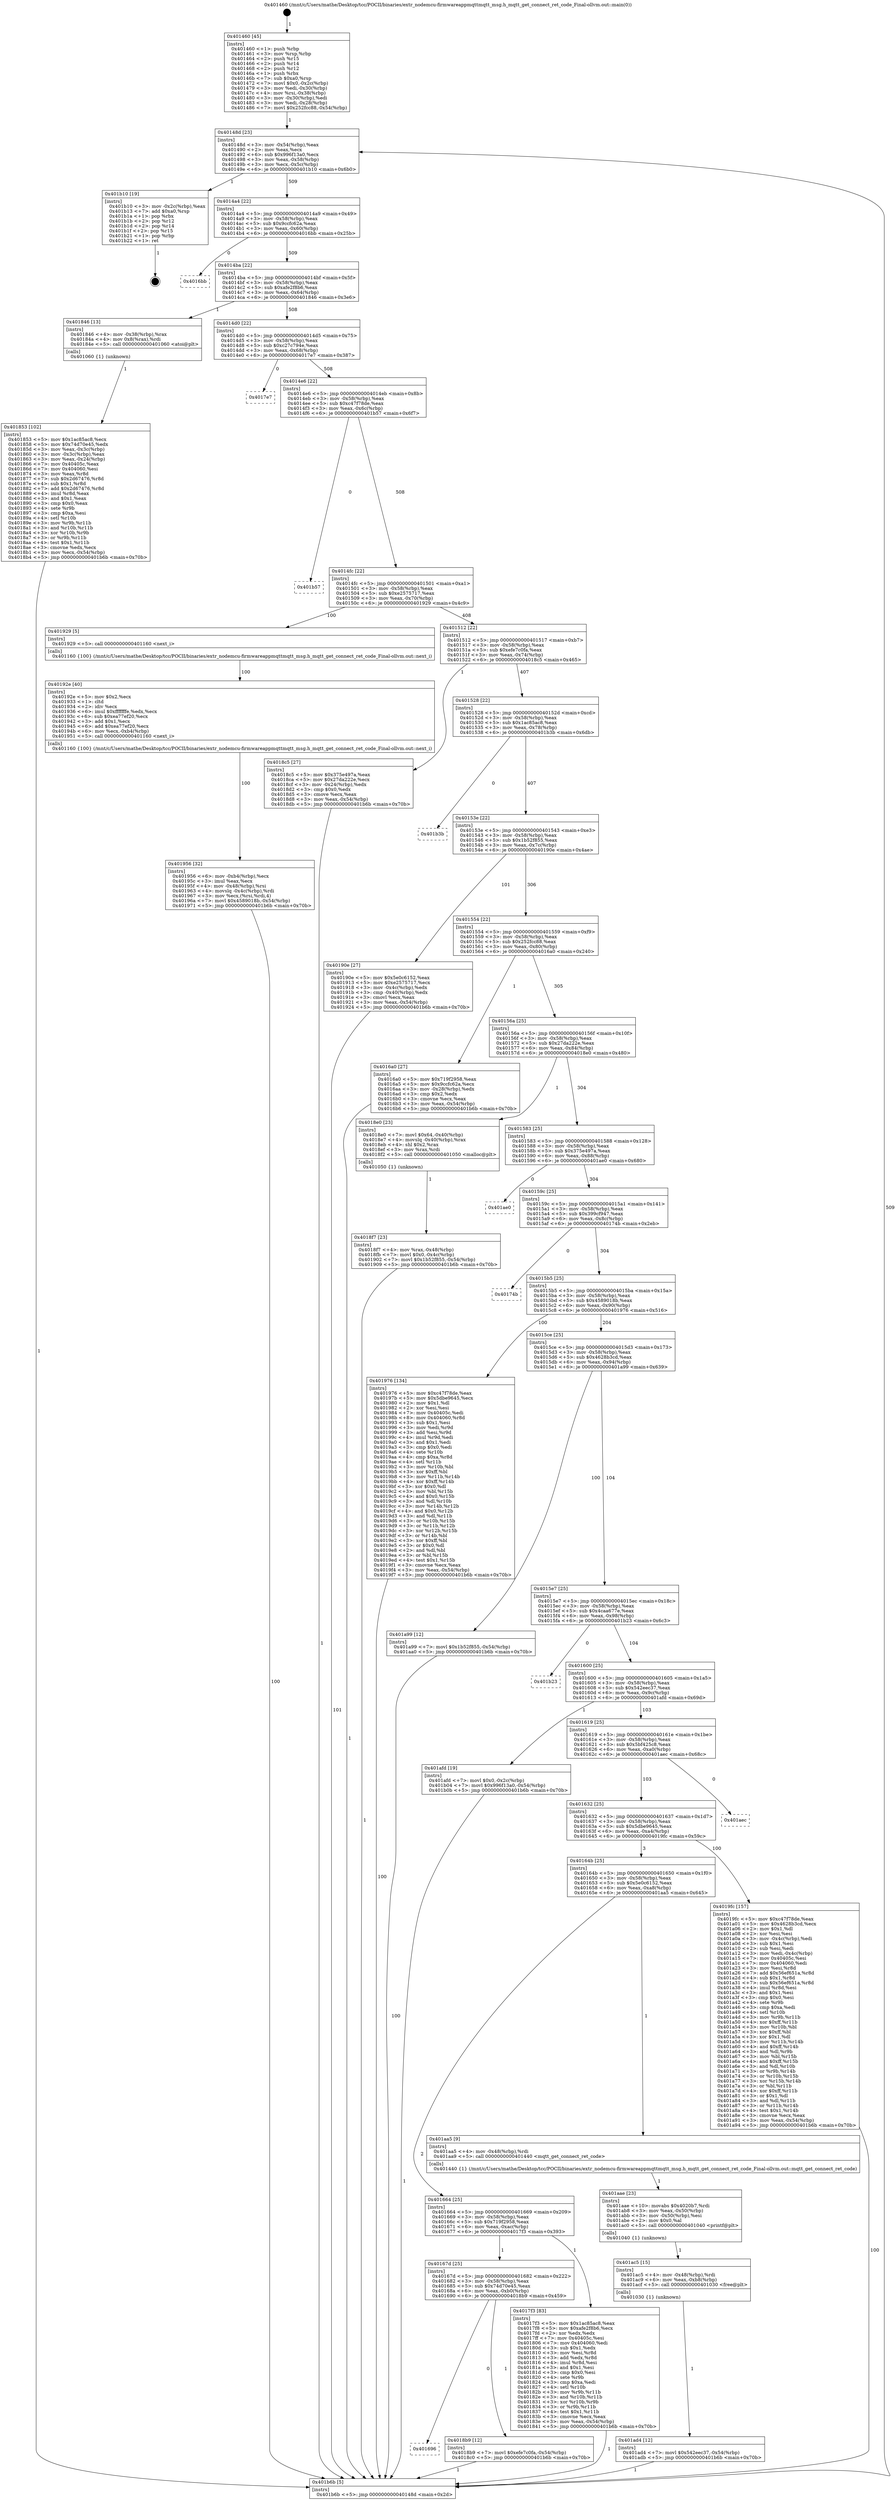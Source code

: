 digraph "0x401460" {
  label = "0x401460 (/mnt/c/Users/mathe/Desktop/tcc/POCII/binaries/extr_nodemcu-firmwareappmqttmqtt_msg.h_mqtt_get_connect_ret_code_Final-ollvm.out::main(0))"
  labelloc = "t"
  node[shape=record]

  Entry [label="",width=0.3,height=0.3,shape=circle,fillcolor=black,style=filled]
  "0x40148d" [label="{
     0x40148d [23]\l
     | [instrs]\l
     &nbsp;&nbsp;0x40148d \<+3\>: mov -0x54(%rbp),%eax\l
     &nbsp;&nbsp;0x401490 \<+2\>: mov %eax,%ecx\l
     &nbsp;&nbsp;0x401492 \<+6\>: sub $0x996f13a0,%ecx\l
     &nbsp;&nbsp;0x401498 \<+3\>: mov %eax,-0x58(%rbp)\l
     &nbsp;&nbsp;0x40149b \<+3\>: mov %ecx,-0x5c(%rbp)\l
     &nbsp;&nbsp;0x40149e \<+6\>: je 0000000000401b10 \<main+0x6b0\>\l
  }"]
  "0x401b10" [label="{
     0x401b10 [19]\l
     | [instrs]\l
     &nbsp;&nbsp;0x401b10 \<+3\>: mov -0x2c(%rbp),%eax\l
     &nbsp;&nbsp;0x401b13 \<+7\>: add $0xa0,%rsp\l
     &nbsp;&nbsp;0x401b1a \<+1\>: pop %rbx\l
     &nbsp;&nbsp;0x401b1b \<+2\>: pop %r12\l
     &nbsp;&nbsp;0x401b1d \<+2\>: pop %r14\l
     &nbsp;&nbsp;0x401b1f \<+2\>: pop %r15\l
     &nbsp;&nbsp;0x401b21 \<+1\>: pop %rbp\l
     &nbsp;&nbsp;0x401b22 \<+1\>: ret\l
  }"]
  "0x4014a4" [label="{
     0x4014a4 [22]\l
     | [instrs]\l
     &nbsp;&nbsp;0x4014a4 \<+5\>: jmp 00000000004014a9 \<main+0x49\>\l
     &nbsp;&nbsp;0x4014a9 \<+3\>: mov -0x58(%rbp),%eax\l
     &nbsp;&nbsp;0x4014ac \<+5\>: sub $0x9ccfc62a,%eax\l
     &nbsp;&nbsp;0x4014b1 \<+3\>: mov %eax,-0x60(%rbp)\l
     &nbsp;&nbsp;0x4014b4 \<+6\>: je 00000000004016bb \<main+0x25b\>\l
  }"]
  Exit [label="",width=0.3,height=0.3,shape=circle,fillcolor=black,style=filled,peripheries=2]
  "0x4016bb" [label="{
     0x4016bb\l
  }", style=dashed]
  "0x4014ba" [label="{
     0x4014ba [22]\l
     | [instrs]\l
     &nbsp;&nbsp;0x4014ba \<+5\>: jmp 00000000004014bf \<main+0x5f\>\l
     &nbsp;&nbsp;0x4014bf \<+3\>: mov -0x58(%rbp),%eax\l
     &nbsp;&nbsp;0x4014c2 \<+5\>: sub $0xafe2f8b6,%eax\l
     &nbsp;&nbsp;0x4014c7 \<+3\>: mov %eax,-0x64(%rbp)\l
     &nbsp;&nbsp;0x4014ca \<+6\>: je 0000000000401846 \<main+0x3e6\>\l
  }"]
  "0x401ad4" [label="{
     0x401ad4 [12]\l
     | [instrs]\l
     &nbsp;&nbsp;0x401ad4 \<+7\>: movl $0x542eec37,-0x54(%rbp)\l
     &nbsp;&nbsp;0x401adb \<+5\>: jmp 0000000000401b6b \<main+0x70b\>\l
  }"]
  "0x401846" [label="{
     0x401846 [13]\l
     | [instrs]\l
     &nbsp;&nbsp;0x401846 \<+4\>: mov -0x38(%rbp),%rax\l
     &nbsp;&nbsp;0x40184a \<+4\>: mov 0x8(%rax),%rdi\l
     &nbsp;&nbsp;0x40184e \<+5\>: call 0000000000401060 \<atoi@plt\>\l
     | [calls]\l
     &nbsp;&nbsp;0x401060 \{1\} (unknown)\l
  }"]
  "0x4014d0" [label="{
     0x4014d0 [22]\l
     | [instrs]\l
     &nbsp;&nbsp;0x4014d0 \<+5\>: jmp 00000000004014d5 \<main+0x75\>\l
     &nbsp;&nbsp;0x4014d5 \<+3\>: mov -0x58(%rbp),%eax\l
     &nbsp;&nbsp;0x4014d8 \<+5\>: sub $0xc27c794e,%eax\l
     &nbsp;&nbsp;0x4014dd \<+3\>: mov %eax,-0x68(%rbp)\l
     &nbsp;&nbsp;0x4014e0 \<+6\>: je 00000000004017e7 \<main+0x387\>\l
  }"]
  "0x401ac5" [label="{
     0x401ac5 [15]\l
     | [instrs]\l
     &nbsp;&nbsp;0x401ac5 \<+4\>: mov -0x48(%rbp),%rdi\l
     &nbsp;&nbsp;0x401ac9 \<+6\>: mov %eax,-0xb8(%rbp)\l
     &nbsp;&nbsp;0x401acf \<+5\>: call 0000000000401030 \<free@plt\>\l
     | [calls]\l
     &nbsp;&nbsp;0x401030 \{1\} (unknown)\l
  }"]
  "0x4017e7" [label="{
     0x4017e7\l
  }", style=dashed]
  "0x4014e6" [label="{
     0x4014e6 [22]\l
     | [instrs]\l
     &nbsp;&nbsp;0x4014e6 \<+5\>: jmp 00000000004014eb \<main+0x8b\>\l
     &nbsp;&nbsp;0x4014eb \<+3\>: mov -0x58(%rbp),%eax\l
     &nbsp;&nbsp;0x4014ee \<+5\>: sub $0xc47f78de,%eax\l
     &nbsp;&nbsp;0x4014f3 \<+3\>: mov %eax,-0x6c(%rbp)\l
     &nbsp;&nbsp;0x4014f6 \<+6\>: je 0000000000401b57 \<main+0x6f7\>\l
  }"]
  "0x401aae" [label="{
     0x401aae [23]\l
     | [instrs]\l
     &nbsp;&nbsp;0x401aae \<+10\>: movabs $0x4020b7,%rdi\l
     &nbsp;&nbsp;0x401ab8 \<+3\>: mov %eax,-0x50(%rbp)\l
     &nbsp;&nbsp;0x401abb \<+3\>: mov -0x50(%rbp),%esi\l
     &nbsp;&nbsp;0x401abe \<+2\>: mov $0x0,%al\l
     &nbsp;&nbsp;0x401ac0 \<+5\>: call 0000000000401040 \<printf@plt\>\l
     | [calls]\l
     &nbsp;&nbsp;0x401040 \{1\} (unknown)\l
  }"]
  "0x401b57" [label="{
     0x401b57\l
  }", style=dashed]
  "0x4014fc" [label="{
     0x4014fc [22]\l
     | [instrs]\l
     &nbsp;&nbsp;0x4014fc \<+5\>: jmp 0000000000401501 \<main+0xa1\>\l
     &nbsp;&nbsp;0x401501 \<+3\>: mov -0x58(%rbp),%eax\l
     &nbsp;&nbsp;0x401504 \<+5\>: sub $0xe2575717,%eax\l
     &nbsp;&nbsp;0x401509 \<+3\>: mov %eax,-0x70(%rbp)\l
     &nbsp;&nbsp;0x40150c \<+6\>: je 0000000000401929 \<main+0x4c9\>\l
  }"]
  "0x401956" [label="{
     0x401956 [32]\l
     | [instrs]\l
     &nbsp;&nbsp;0x401956 \<+6\>: mov -0xb4(%rbp),%ecx\l
     &nbsp;&nbsp;0x40195c \<+3\>: imul %eax,%ecx\l
     &nbsp;&nbsp;0x40195f \<+4\>: mov -0x48(%rbp),%rsi\l
     &nbsp;&nbsp;0x401963 \<+4\>: movslq -0x4c(%rbp),%rdi\l
     &nbsp;&nbsp;0x401967 \<+3\>: mov %ecx,(%rsi,%rdi,4)\l
     &nbsp;&nbsp;0x40196a \<+7\>: movl $0x4589018b,-0x54(%rbp)\l
     &nbsp;&nbsp;0x401971 \<+5\>: jmp 0000000000401b6b \<main+0x70b\>\l
  }"]
  "0x401929" [label="{
     0x401929 [5]\l
     | [instrs]\l
     &nbsp;&nbsp;0x401929 \<+5\>: call 0000000000401160 \<next_i\>\l
     | [calls]\l
     &nbsp;&nbsp;0x401160 \{100\} (/mnt/c/Users/mathe/Desktop/tcc/POCII/binaries/extr_nodemcu-firmwareappmqttmqtt_msg.h_mqtt_get_connect_ret_code_Final-ollvm.out::next_i)\l
  }"]
  "0x401512" [label="{
     0x401512 [22]\l
     | [instrs]\l
     &nbsp;&nbsp;0x401512 \<+5\>: jmp 0000000000401517 \<main+0xb7\>\l
     &nbsp;&nbsp;0x401517 \<+3\>: mov -0x58(%rbp),%eax\l
     &nbsp;&nbsp;0x40151a \<+5\>: sub $0xefe7c0fa,%eax\l
     &nbsp;&nbsp;0x40151f \<+3\>: mov %eax,-0x74(%rbp)\l
     &nbsp;&nbsp;0x401522 \<+6\>: je 00000000004018c5 \<main+0x465\>\l
  }"]
  "0x40192e" [label="{
     0x40192e [40]\l
     | [instrs]\l
     &nbsp;&nbsp;0x40192e \<+5\>: mov $0x2,%ecx\l
     &nbsp;&nbsp;0x401933 \<+1\>: cltd\l
     &nbsp;&nbsp;0x401934 \<+2\>: idiv %ecx\l
     &nbsp;&nbsp;0x401936 \<+6\>: imul $0xfffffffe,%edx,%ecx\l
     &nbsp;&nbsp;0x40193c \<+6\>: sub $0xea77ef20,%ecx\l
     &nbsp;&nbsp;0x401942 \<+3\>: add $0x1,%ecx\l
     &nbsp;&nbsp;0x401945 \<+6\>: add $0xea77ef20,%ecx\l
     &nbsp;&nbsp;0x40194b \<+6\>: mov %ecx,-0xb4(%rbp)\l
     &nbsp;&nbsp;0x401951 \<+5\>: call 0000000000401160 \<next_i\>\l
     | [calls]\l
     &nbsp;&nbsp;0x401160 \{100\} (/mnt/c/Users/mathe/Desktop/tcc/POCII/binaries/extr_nodemcu-firmwareappmqttmqtt_msg.h_mqtt_get_connect_ret_code_Final-ollvm.out::next_i)\l
  }"]
  "0x4018c5" [label="{
     0x4018c5 [27]\l
     | [instrs]\l
     &nbsp;&nbsp;0x4018c5 \<+5\>: mov $0x375e497a,%eax\l
     &nbsp;&nbsp;0x4018ca \<+5\>: mov $0x27da222e,%ecx\l
     &nbsp;&nbsp;0x4018cf \<+3\>: mov -0x24(%rbp),%edx\l
     &nbsp;&nbsp;0x4018d2 \<+3\>: cmp $0x0,%edx\l
     &nbsp;&nbsp;0x4018d5 \<+3\>: cmove %ecx,%eax\l
     &nbsp;&nbsp;0x4018d8 \<+3\>: mov %eax,-0x54(%rbp)\l
     &nbsp;&nbsp;0x4018db \<+5\>: jmp 0000000000401b6b \<main+0x70b\>\l
  }"]
  "0x401528" [label="{
     0x401528 [22]\l
     | [instrs]\l
     &nbsp;&nbsp;0x401528 \<+5\>: jmp 000000000040152d \<main+0xcd\>\l
     &nbsp;&nbsp;0x40152d \<+3\>: mov -0x58(%rbp),%eax\l
     &nbsp;&nbsp;0x401530 \<+5\>: sub $0x1ac85ac8,%eax\l
     &nbsp;&nbsp;0x401535 \<+3\>: mov %eax,-0x78(%rbp)\l
     &nbsp;&nbsp;0x401538 \<+6\>: je 0000000000401b3b \<main+0x6db\>\l
  }"]
  "0x4018f7" [label="{
     0x4018f7 [23]\l
     | [instrs]\l
     &nbsp;&nbsp;0x4018f7 \<+4\>: mov %rax,-0x48(%rbp)\l
     &nbsp;&nbsp;0x4018fb \<+7\>: movl $0x0,-0x4c(%rbp)\l
     &nbsp;&nbsp;0x401902 \<+7\>: movl $0x1b52f855,-0x54(%rbp)\l
     &nbsp;&nbsp;0x401909 \<+5\>: jmp 0000000000401b6b \<main+0x70b\>\l
  }"]
  "0x401b3b" [label="{
     0x401b3b\l
  }", style=dashed]
  "0x40153e" [label="{
     0x40153e [22]\l
     | [instrs]\l
     &nbsp;&nbsp;0x40153e \<+5\>: jmp 0000000000401543 \<main+0xe3\>\l
     &nbsp;&nbsp;0x401543 \<+3\>: mov -0x58(%rbp),%eax\l
     &nbsp;&nbsp;0x401546 \<+5\>: sub $0x1b52f855,%eax\l
     &nbsp;&nbsp;0x40154b \<+3\>: mov %eax,-0x7c(%rbp)\l
     &nbsp;&nbsp;0x40154e \<+6\>: je 000000000040190e \<main+0x4ae\>\l
  }"]
  "0x401696" [label="{
     0x401696\l
  }", style=dashed]
  "0x40190e" [label="{
     0x40190e [27]\l
     | [instrs]\l
     &nbsp;&nbsp;0x40190e \<+5\>: mov $0x5e0c6152,%eax\l
     &nbsp;&nbsp;0x401913 \<+5\>: mov $0xe2575717,%ecx\l
     &nbsp;&nbsp;0x401918 \<+3\>: mov -0x4c(%rbp),%edx\l
     &nbsp;&nbsp;0x40191b \<+3\>: cmp -0x40(%rbp),%edx\l
     &nbsp;&nbsp;0x40191e \<+3\>: cmovl %ecx,%eax\l
     &nbsp;&nbsp;0x401921 \<+3\>: mov %eax,-0x54(%rbp)\l
     &nbsp;&nbsp;0x401924 \<+5\>: jmp 0000000000401b6b \<main+0x70b\>\l
  }"]
  "0x401554" [label="{
     0x401554 [22]\l
     | [instrs]\l
     &nbsp;&nbsp;0x401554 \<+5\>: jmp 0000000000401559 \<main+0xf9\>\l
     &nbsp;&nbsp;0x401559 \<+3\>: mov -0x58(%rbp),%eax\l
     &nbsp;&nbsp;0x40155c \<+5\>: sub $0x252fcc88,%eax\l
     &nbsp;&nbsp;0x401561 \<+3\>: mov %eax,-0x80(%rbp)\l
     &nbsp;&nbsp;0x401564 \<+6\>: je 00000000004016a0 \<main+0x240\>\l
  }"]
  "0x4018b9" [label="{
     0x4018b9 [12]\l
     | [instrs]\l
     &nbsp;&nbsp;0x4018b9 \<+7\>: movl $0xefe7c0fa,-0x54(%rbp)\l
     &nbsp;&nbsp;0x4018c0 \<+5\>: jmp 0000000000401b6b \<main+0x70b\>\l
  }"]
  "0x4016a0" [label="{
     0x4016a0 [27]\l
     | [instrs]\l
     &nbsp;&nbsp;0x4016a0 \<+5\>: mov $0x719f2958,%eax\l
     &nbsp;&nbsp;0x4016a5 \<+5\>: mov $0x9ccfc62a,%ecx\l
     &nbsp;&nbsp;0x4016aa \<+3\>: mov -0x28(%rbp),%edx\l
     &nbsp;&nbsp;0x4016ad \<+3\>: cmp $0x2,%edx\l
     &nbsp;&nbsp;0x4016b0 \<+3\>: cmovne %ecx,%eax\l
     &nbsp;&nbsp;0x4016b3 \<+3\>: mov %eax,-0x54(%rbp)\l
     &nbsp;&nbsp;0x4016b6 \<+5\>: jmp 0000000000401b6b \<main+0x70b\>\l
  }"]
  "0x40156a" [label="{
     0x40156a [25]\l
     | [instrs]\l
     &nbsp;&nbsp;0x40156a \<+5\>: jmp 000000000040156f \<main+0x10f\>\l
     &nbsp;&nbsp;0x40156f \<+3\>: mov -0x58(%rbp),%eax\l
     &nbsp;&nbsp;0x401572 \<+5\>: sub $0x27da222e,%eax\l
     &nbsp;&nbsp;0x401577 \<+6\>: mov %eax,-0x84(%rbp)\l
     &nbsp;&nbsp;0x40157d \<+6\>: je 00000000004018e0 \<main+0x480\>\l
  }"]
  "0x401b6b" [label="{
     0x401b6b [5]\l
     | [instrs]\l
     &nbsp;&nbsp;0x401b6b \<+5\>: jmp 000000000040148d \<main+0x2d\>\l
  }"]
  "0x401460" [label="{
     0x401460 [45]\l
     | [instrs]\l
     &nbsp;&nbsp;0x401460 \<+1\>: push %rbp\l
     &nbsp;&nbsp;0x401461 \<+3\>: mov %rsp,%rbp\l
     &nbsp;&nbsp;0x401464 \<+2\>: push %r15\l
     &nbsp;&nbsp;0x401466 \<+2\>: push %r14\l
     &nbsp;&nbsp;0x401468 \<+2\>: push %r12\l
     &nbsp;&nbsp;0x40146a \<+1\>: push %rbx\l
     &nbsp;&nbsp;0x40146b \<+7\>: sub $0xa0,%rsp\l
     &nbsp;&nbsp;0x401472 \<+7\>: movl $0x0,-0x2c(%rbp)\l
     &nbsp;&nbsp;0x401479 \<+3\>: mov %edi,-0x30(%rbp)\l
     &nbsp;&nbsp;0x40147c \<+4\>: mov %rsi,-0x38(%rbp)\l
     &nbsp;&nbsp;0x401480 \<+3\>: mov -0x30(%rbp),%edi\l
     &nbsp;&nbsp;0x401483 \<+3\>: mov %edi,-0x28(%rbp)\l
     &nbsp;&nbsp;0x401486 \<+7\>: movl $0x252fcc88,-0x54(%rbp)\l
  }"]
  "0x401853" [label="{
     0x401853 [102]\l
     | [instrs]\l
     &nbsp;&nbsp;0x401853 \<+5\>: mov $0x1ac85ac8,%ecx\l
     &nbsp;&nbsp;0x401858 \<+5\>: mov $0x74d70e45,%edx\l
     &nbsp;&nbsp;0x40185d \<+3\>: mov %eax,-0x3c(%rbp)\l
     &nbsp;&nbsp;0x401860 \<+3\>: mov -0x3c(%rbp),%eax\l
     &nbsp;&nbsp;0x401863 \<+3\>: mov %eax,-0x24(%rbp)\l
     &nbsp;&nbsp;0x401866 \<+7\>: mov 0x40405c,%eax\l
     &nbsp;&nbsp;0x40186d \<+7\>: mov 0x404060,%esi\l
     &nbsp;&nbsp;0x401874 \<+3\>: mov %eax,%r8d\l
     &nbsp;&nbsp;0x401877 \<+7\>: sub $0x2d67476,%r8d\l
     &nbsp;&nbsp;0x40187e \<+4\>: sub $0x1,%r8d\l
     &nbsp;&nbsp;0x401882 \<+7\>: add $0x2d67476,%r8d\l
     &nbsp;&nbsp;0x401889 \<+4\>: imul %r8d,%eax\l
     &nbsp;&nbsp;0x40188d \<+3\>: and $0x1,%eax\l
     &nbsp;&nbsp;0x401890 \<+3\>: cmp $0x0,%eax\l
     &nbsp;&nbsp;0x401893 \<+4\>: sete %r9b\l
     &nbsp;&nbsp;0x401897 \<+3\>: cmp $0xa,%esi\l
     &nbsp;&nbsp;0x40189a \<+4\>: setl %r10b\l
     &nbsp;&nbsp;0x40189e \<+3\>: mov %r9b,%r11b\l
     &nbsp;&nbsp;0x4018a1 \<+3\>: and %r10b,%r11b\l
     &nbsp;&nbsp;0x4018a4 \<+3\>: xor %r10b,%r9b\l
     &nbsp;&nbsp;0x4018a7 \<+3\>: or %r9b,%r11b\l
     &nbsp;&nbsp;0x4018aa \<+4\>: test $0x1,%r11b\l
     &nbsp;&nbsp;0x4018ae \<+3\>: cmovne %edx,%ecx\l
     &nbsp;&nbsp;0x4018b1 \<+3\>: mov %ecx,-0x54(%rbp)\l
     &nbsp;&nbsp;0x4018b4 \<+5\>: jmp 0000000000401b6b \<main+0x70b\>\l
  }"]
  "0x4018e0" [label="{
     0x4018e0 [23]\l
     | [instrs]\l
     &nbsp;&nbsp;0x4018e0 \<+7\>: movl $0x64,-0x40(%rbp)\l
     &nbsp;&nbsp;0x4018e7 \<+4\>: movslq -0x40(%rbp),%rax\l
     &nbsp;&nbsp;0x4018eb \<+4\>: shl $0x2,%rax\l
     &nbsp;&nbsp;0x4018ef \<+3\>: mov %rax,%rdi\l
     &nbsp;&nbsp;0x4018f2 \<+5\>: call 0000000000401050 \<malloc@plt\>\l
     | [calls]\l
     &nbsp;&nbsp;0x401050 \{1\} (unknown)\l
  }"]
  "0x401583" [label="{
     0x401583 [25]\l
     | [instrs]\l
     &nbsp;&nbsp;0x401583 \<+5\>: jmp 0000000000401588 \<main+0x128\>\l
     &nbsp;&nbsp;0x401588 \<+3\>: mov -0x58(%rbp),%eax\l
     &nbsp;&nbsp;0x40158b \<+5\>: sub $0x375e497a,%eax\l
     &nbsp;&nbsp;0x401590 \<+6\>: mov %eax,-0x88(%rbp)\l
     &nbsp;&nbsp;0x401596 \<+6\>: je 0000000000401ae0 \<main+0x680\>\l
  }"]
  "0x40167d" [label="{
     0x40167d [25]\l
     | [instrs]\l
     &nbsp;&nbsp;0x40167d \<+5\>: jmp 0000000000401682 \<main+0x222\>\l
     &nbsp;&nbsp;0x401682 \<+3\>: mov -0x58(%rbp),%eax\l
     &nbsp;&nbsp;0x401685 \<+5\>: sub $0x74d70e45,%eax\l
     &nbsp;&nbsp;0x40168a \<+6\>: mov %eax,-0xb0(%rbp)\l
     &nbsp;&nbsp;0x401690 \<+6\>: je 00000000004018b9 \<main+0x459\>\l
  }"]
  "0x401ae0" [label="{
     0x401ae0\l
  }", style=dashed]
  "0x40159c" [label="{
     0x40159c [25]\l
     | [instrs]\l
     &nbsp;&nbsp;0x40159c \<+5\>: jmp 00000000004015a1 \<main+0x141\>\l
     &nbsp;&nbsp;0x4015a1 \<+3\>: mov -0x58(%rbp),%eax\l
     &nbsp;&nbsp;0x4015a4 \<+5\>: sub $0x399cf947,%eax\l
     &nbsp;&nbsp;0x4015a9 \<+6\>: mov %eax,-0x8c(%rbp)\l
     &nbsp;&nbsp;0x4015af \<+6\>: je 000000000040174b \<main+0x2eb\>\l
  }"]
  "0x4017f3" [label="{
     0x4017f3 [83]\l
     | [instrs]\l
     &nbsp;&nbsp;0x4017f3 \<+5\>: mov $0x1ac85ac8,%eax\l
     &nbsp;&nbsp;0x4017f8 \<+5\>: mov $0xafe2f8b6,%ecx\l
     &nbsp;&nbsp;0x4017fd \<+2\>: xor %edx,%edx\l
     &nbsp;&nbsp;0x4017ff \<+7\>: mov 0x40405c,%esi\l
     &nbsp;&nbsp;0x401806 \<+7\>: mov 0x404060,%edi\l
     &nbsp;&nbsp;0x40180d \<+3\>: sub $0x1,%edx\l
     &nbsp;&nbsp;0x401810 \<+3\>: mov %esi,%r8d\l
     &nbsp;&nbsp;0x401813 \<+3\>: add %edx,%r8d\l
     &nbsp;&nbsp;0x401816 \<+4\>: imul %r8d,%esi\l
     &nbsp;&nbsp;0x40181a \<+3\>: and $0x1,%esi\l
     &nbsp;&nbsp;0x40181d \<+3\>: cmp $0x0,%esi\l
     &nbsp;&nbsp;0x401820 \<+4\>: sete %r9b\l
     &nbsp;&nbsp;0x401824 \<+3\>: cmp $0xa,%edi\l
     &nbsp;&nbsp;0x401827 \<+4\>: setl %r10b\l
     &nbsp;&nbsp;0x40182b \<+3\>: mov %r9b,%r11b\l
     &nbsp;&nbsp;0x40182e \<+3\>: and %r10b,%r11b\l
     &nbsp;&nbsp;0x401831 \<+3\>: xor %r10b,%r9b\l
     &nbsp;&nbsp;0x401834 \<+3\>: or %r9b,%r11b\l
     &nbsp;&nbsp;0x401837 \<+4\>: test $0x1,%r11b\l
     &nbsp;&nbsp;0x40183b \<+3\>: cmovne %ecx,%eax\l
     &nbsp;&nbsp;0x40183e \<+3\>: mov %eax,-0x54(%rbp)\l
     &nbsp;&nbsp;0x401841 \<+5\>: jmp 0000000000401b6b \<main+0x70b\>\l
  }"]
  "0x40174b" [label="{
     0x40174b\l
  }", style=dashed]
  "0x4015b5" [label="{
     0x4015b5 [25]\l
     | [instrs]\l
     &nbsp;&nbsp;0x4015b5 \<+5\>: jmp 00000000004015ba \<main+0x15a\>\l
     &nbsp;&nbsp;0x4015ba \<+3\>: mov -0x58(%rbp),%eax\l
     &nbsp;&nbsp;0x4015bd \<+5\>: sub $0x4589018b,%eax\l
     &nbsp;&nbsp;0x4015c2 \<+6\>: mov %eax,-0x90(%rbp)\l
     &nbsp;&nbsp;0x4015c8 \<+6\>: je 0000000000401976 \<main+0x516\>\l
  }"]
  "0x401664" [label="{
     0x401664 [25]\l
     | [instrs]\l
     &nbsp;&nbsp;0x401664 \<+5\>: jmp 0000000000401669 \<main+0x209\>\l
     &nbsp;&nbsp;0x401669 \<+3\>: mov -0x58(%rbp),%eax\l
     &nbsp;&nbsp;0x40166c \<+5\>: sub $0x719f2958,%eax\l
     &nbsp;&nbsp;0x401671 \<+6\>: mov %eax,-0xac(%rbp)\l
     &nbsp;&nbsp;0x401677 \<+6\>: je 00000000004017f3 \<main+0x393\>\l
  }"]
  "0x401976" [label="{
     0x401976 [134]\l
     | [instrs]\l
     &nbsp;&nbsp;0x401976 \<+5\>: mov $0xc47f78de,%eax\l
     &nbsp;&nbsp;0x40197b \<+5\>: mov $0x5dbe9645,%ecx\l
     &nbsp;&nbsp;0x401980 \<+2\>: mov $0x1,%dl\l
     &nbsp;&nbsp;0x401982 \<+2\>: xor %esi,%esi\l
     &nbsp;&nbsp;0x401984 \<+7\>: mov 0x40405c,%edi\l
     &nbsp;&nbsp;0x40198b \<+8\>: mov 0x404060,%r8d\l
     &nbsp;&nbsp;0x401993 \<+3\>: sub $0x1,%esi\l
     &nbsp;&nbsp;0x401996 \<+3\>: mov %edi,%r9d\l
     &nbsp;&nbsp;0x401999 \<+3\>: add %esi,%r9d\l
     &nbsp;&nbsp;0x40199c \<+4\>: imul %r9d,%edi\l
     &nbsp;&nbsp;0x4019a0 \<+3\>: and $0x1,%edi\l
     &nbsp;&nbsp;0x4019a3 \<+3\>: cmp $0x0,%edi\l
     &nbsp;&nbsp;0x4019a6 \<+4\>: sete %r10b\l
     &nbsp;&nbsp;0x4019aa \<+4\>: cmp $0xa,%r8d\l
     &nbsp;&nbsp;0x4019ae \<+4\>: setl %r11b\l
     &nbsp;&nbsp;0x4019b2 \<+3\>: mov %r10b,%bl\l
     &nbsp;&nbsp;0x4019b5 \<+3\>: xor $0xff,%bl\l
     &nbsp;&nbsp;0x4019b8 \<+3\>: mov %r11b,%r14b\l
     &nbsp;&nbsp;0x4019bb \<+4\>: xor $0xff,%r14b\l
     &nbsp;&nbsp;0x4019bf \<+3\>: xor $0x0,%dl\l
     &nbsp;&nbsp;0x4019c2 \<+3\>: mov %bl,%r15b\l
     &nbsp;&nbsp;0x4019c5 \<+4\>: and $0x0,%r15b\l
     &nbsp;&nbsp;0x4019c9 \<+3\>: and %dl,%r10b\l
     &nbsp;&nbsp;0x4019cc \<+3\>: mov %r14b,%r12b\l
     &nbsp;&nbsp;0x4019cf \<+4\>: and $0x0,%r12b\l
     &nbsp;&nbsp;0x4019d3 \<+3\>: and %dl,%r11b\l
     &nbsp;&nbsp;0x4019d6 \<+3\>: or %r10b,%r15b\l
     &nbsp;&nbsp;0x4019d9 \<+3\>: or %r11b,%r12b\l
     &nbsp;&nbsp;0x4019dc \<+3\>: xor %r12b,%r15b\l
     &nbsp;&nbsp;0x4019df \<+3\>: or %r14b,%bl\l
     &nbsp;&nbsp;0x4019e2 \<+3\>: xor $0xff,%bl\l
     &nbsp;&nbsp;0x4019e5 \<+3\>: or $0x0,%dl\l
     &nbsp;&nbsp;0x4019e8 \<+2\>: and %dl,%bl\l
     &nbsp;&nbsp;0x4019ea \<+3\>: or %bl,%r15b\l
     &nbsp;&nbsp;0x4019ed \<+4\>: test $0x1,%r15b\l
     &nbsp;&nbsp;0x4019f1 \<+3\>: cmovne %ecx,%eax\l
     &nbsp;&nbsp;0x4019f4 \<+3\>: mov %eax,-0x54(%rbp)\l
     &nbsp;&nbsp;0x4019f7 \<+5\>: jmp 0000000000401b6b \<main+0x70b\>\l
  }"]
  "0x4015ce" [label="{
     0x4015ce [25]\l
     | [instrs]\l
     &nbsp;&nbsp;0x4015ce \<+5\>: jmp 00000000004015d3 \<main+0x173\>\l
     &nbsp;&nbsp;0x4015d3 \<+3\>: mov -0x58(%rbp),%eax\l
     &nbsp;&nbsp;0x4015d6 \<+5\>: sub $0x4628b3cd,%eax\l
     &nbsp;&nbsp;0x4015db \<+6\>: mov %eax,-0x94(%rbp)\l
     &nbsp;&nbsp;0x4015e1 \<+6\>: je 0000000000401a99 \<main+0x639\>\l
  }"]
  "0x401aa5" [label="{
     0x401aa5 [9]\l
     | [instrs]\l
     &nbsp;&nbsp;0x401aa5 \<+4\>: mov -0x48(%rbp),%rdi\l
     &nbsp;&nbsp;0x401aa9 \<+5\>: call 0000000000401440 \<mqtt_get_connect_ret_code\>\l
     | [calls]\l
     &nbsp;&nbsp;0x401440 \{1\} (/mnt/c/Users/mathe/Desktop/tcc/POCII/binaries/extr_nodemcu-firmwareappmqttmqtt_msg.h_mqtt_get_connect_ret_code_Final-ollvm.out::mqtt_get_connect_ret_code)\l
  }"]
  "0x401a99" [label="{
     0x401a99 [12]\l
     | [instrs]\l
     &nbsp;&nbsp;0x401a99 \<+7\>: movl $0x1b52f855,-0x54(%rbp)\l
     &nbsp;&nbsp;0x401aa0 \<+5\>: jmp 0000000000401b6b \<main+0x70b\>\l
  }"]
  "0x4015e7" [label="{
     0x4015e7 [25]\l
     | [instrs]\l
     &nbsp;&nbsp;0x4015e7 \<+5\>: jmp 00000000004015ec \<main+0x18c\>\l
     &nbsp;&nbsp;0x4015ec \<+3\>: mov -0x58(%rbp),%eax\l
     &nbsp;&nbsp;0x4015ef \<+5\>: sub $0x4caa677e,%eax\l
     &nbsp;&nbsp;0x4015f4 \<+6\>: mov %eax,-0x98(%rbp)\l
     &nbsp;&nbsp;0x4015fa \<+6\>: je 0000000000401b23 \<main+0x6c3\>\l
  }"]
  "0x40164b" [label="{
     0x40164b [25]\l
     | [instrs]\l
     &nbsp;&nbsp;0x40164b \<+5\>: jmp 0000000000401650 \<main+0x1f0\>\l
     &nbsp;&nbsp;0x401650 \<+3\>: mov -0x58(%rbp),%eax\l
     &nbsp;&nbsp;0x401653 \<+5\>: sub $0x5e0c6152,%eax\l
     &nbsp;&nbsp;0x401658 \<+6\>: mov %eax,-0xa8(%rbp)\l
     &nbsp;&nbsp;0x40165e \<+6\>: je 0000000000401aa5 \<main+0x645\>\l
  }"]
  "0x401b23" [label="{
     0x401b23\l
  }", style=dashed]
  "0x401600" [label="{
     0x401600 [25]\l
     | [instrs]\l
     &nbsp;&nbsp;0x401600 \<+5\>: jmp 0000000000401605 \<main+0x1a5\>\l
     &nbsp;&nbsp;0x401605 \<+3\>: mov -0x58(%rbp),%eax\l
     &nbsp;&nbsp;0x401608 \<+5\>: sub $0x542eec37,%eax\l
     &nbsp;&nbsp;0x40160d \<+6\>: mov %eax,-0x9c(%rbp)\l
     &nbsp;&nbsp;0x401613 \<+6\>: je 0000000000401afd \<main+0x69d\>\l
  }"]
  "0x4019fc" [label="{
     0x4019fc [157]\l
     | [instrs]\l
     &nbsp;&nbsp;0x4019fc \<+5\>: mov $0xc47f78de,%eax\l
     &nbsp;&nbsp;0x401a01 \<+5\>: mov $0x4628b3cd,%ecx\l
     &nbsp;&nbsp;0x401a06 \<+2\>: mov $0x1,%dl\l
     &nbsp;&nbsp;0x401a08 \<+2\>: xor %esi,%esi\l
     &nbsp;&nbsp;0x401a0a \<+3\>: mov -0x4c(%rbp),%edi\l
     &nbsp;&nbsp;0x401a0d \<+3\>: sub $0x1,%esi\l
     &nbsp;&nbsp;0x401a10 \<+2\>: sub %esi,%edi\l
     &nbsp;&nbsp;0x401a12 \<+3\>: mov %edi,-0x4c(%rbp)\l
     &nbsp;&nbsp;0x401a15 \<+7\>: mov 0x40405c,%esi\l
     &nbsp;&nbsp;0x401a1c \<+7\>: mov 0x404060,%edi\l
     &nbsp;&nbsp;0x401a23 \<+3\>: mov %esi,%r8d\l
     &nbsp;&nbsp;0x401a26 \<+7\>: add $0x56ef651a,%r8d\l
     &nbsp;&nbsp;0x401a2d \<+4\>: sub $0x1,%r8d\l
     &nbsp;&nbsp;0x401a31 \<+7\>: sub $0x56ef651a,%r8d\l
     &nbsp;&nbsp;0x401a38 \<+4\>: imul %r8d,%esi\l
     &nbsp;&nbsp;0x401a3c \<+3\>: and $0x1,%esi\l
     &nbsp;&nbsp;0x401a3f \<+3\>: cmp $0x0,%esi\l
     &nbsp;&nbsp;0x401a42 \<+4\>: sete %r9b\l
     &nbsp;&nbsp;0x401a46 \<+3\>: cmp $0xa,%edi\l
     &nbsp;&nbsp;0x401a49 \<+4\>: setl %r10b\l
     &nbsp;&nbsp;0x401a4d \<+3\>: mov %r9b,%r11b\l
     &nbsp;&nbsp;0x401a50 \<+4\>: xor $0xff,%r11b\l
     &nbsp;&nbsp;0x401a54 \<+3\>: mov %r10b,%bl\l
     &nbsp;&nbsp;0x401a57 \<+3\>: xor $0xff,%bl\l
     &nbsp;&nbsp;0x401a5a \<+3\>: xor $0x1,%dl\l
     &nbsp;&nbsp;0x401a5d \<+3\>: mov %r11b,%r14b\l
     &nbsp;&nbsp;0x401a60 \<+4\>: and $0xff,%r14b\l
     &nbsp;&nbsp;0x401a64 \<+3\>: and %dl,%r9b\l
     &nbsp;&nbsp;0x401a67 \<+3\>: mov %bl,%r15b\l
     &nbsp;&nbsp;0x401a6a \<+4\>: and $0xff,%r15b\l
     &nbsp;&nbsp;0x401a6e \<+3\>: and %dl,%r10b\l
     &nbsp;&nbsp;0x401a71 \<+3\>: or %r9b,%r14b\l
     &nbsp;&nbsp;0x401a74 \<+3\>: or %r10b,%r15b\l
     &nbsp;&nbsp;0x401a77 \<+3\>: xor %r15b,%r14b\l
     &nbsp;&nbsp;0x401a7a \<+3\>: or %bl,%r11b\l
     &nbsp;&nbsp;0x401a7d \<+4\>: xor $0xff,%r11b\l
     &nbsp;&nbsp;0x401a81 \<+3\>: or $0x1,%dl\l
     &nbsp;&nbsp;0x401a84 \<+3\>: and %dl,%r11b\l
     &nbsp;&nbsp;0x401a87 \<+3\>: or %r11b,%r14b\l
     &nbsp;&nbsp;0x401a8a \<+4\>: test $0x1,%r14b\l
     &nbsp;&nbsp;0x401a8e \<+3\>: cmovne %ecx,%eax\l
     &nbsp;&nbsp;0x401a91 \<+3\>: mov %eax,-0x54(%rbp)\l
     &nbsp;&nbsp;0x401a94 \<+5\>: jmp 0000000000401b6b \<main+0x70b\>\l
  }"]
  "0x401afd" [label="{
     0x401afd [19]\l
     | [instrs]\l
     &nbsp;&nbsp;0x401afd \<+7\>: movl $0x0,-0x2c(%rbp)\l
     &nbsp;&nbsp;0x401b04 \<+7\>: movl $0x996f13a0,-0x54(%rbp)\l
     &nbsp;&nbsp;0x401b0b \<+5\>: jmp 0000000000401b6b \<main+0x70b\>\l
  }"]
  "0x401619" [label="{
     0x401619 [25]\l
     | [instrs]\l
     &nbsp;&nbsp;0x401619 \<+5\>: jmp 000000000040161e \<main+0x1be\>\l
     &nbsp;&nbsp;0x40161e \<+3\>: mov -0x58(%rbp),%eax\l
     &nbsp;&nbsp;0x401621 \<+5\>: sub $0x5bf425c8,%eax\l
     &nbsp;&nbsp;0x401626 \<+6\>: mov %eax,-0xa0(%rbp)\l
     &nbsp;&nbsp;0x40162c \<+6\>: je 0000000000401aec \<main+0x68c\>\l
  }"]
  "0x401632" [label="{
     0x401632 [25]\l
     | [instrs]\l
     &nbsp;&nbsp;0x401632 \<+5\>: jmp 0000000000401637 \<main+0x1d7\>\l
     &nbsp;&nbsp;0x401637 \<+3\>: mov -0x58(%rbp),%eax\l
     &nbsp;&nbsp;0x40163a \<+5\>: sub $0x5dbe9645,%eax\l
     &nbsp;&nbsp;0x40163f \<+6\>: mov %eax,-0xa4(%rbp)\l
     &nbsp;&nbsp;0x401645 \<+6\>: je 00000000004019fc \<main+0x59c\>\l
  }"]
  "0x401aec" [label="{
     0x401aec\l
  }", style=dashed]
  Entry -> "0x401460" [label=" 1"]
  "0x40148d" -> "0x401b10" [label=" 1"]
  "0x40148d" -> "0x4014a4" [label=" 509"]
  "0x401b10" -> Exit [label=" 1"]
  "0x4014a4" -> "0x4016bb" [label=" 0"]
  "0x4014a4" -> "0x4014ba" [label=" 509"]
  "0x401afd" -> "0x401b6b" [label=" 1"]
  "0x4014ba" -> "0x401846" [label=" 1"]
  "0x4014ba" -> "0x4014d0" [label=" 508"]
  "0x401ad4" -> "0x401b6b" [label=" 1"]
  "0x4014d0" -> "0x4017e7" [label=" 0"]
  "0x4014d0" -> "0x4014e6" [label=" 508"]
  "0x401ac5" -> "0x401ad4" [label=" 1"]
  "0x4014e6" -> "0x401b57" [label=" 0"]
  "0x4014e6" -> "0x4014fc" [label=" 508"]
  "0x401aae" -> "0x401ac5" [label=" 1"]
  "0x4014fc" -> "0x401929" [label=" 100"]
  "0x4014fc" -> "0x401512" [label=" 408"]
  "0x401aa5" -> "0x401aae" [label=" 1"]
  "0x401512" -> "0x4018c5" [label=" 1"]
  "0x401512" -> "0x401528" [label=" 407"]
  "0x401a99" -> "0x401b6b" [label=" 100"]
  "0x401528" -> "0x401b3b" [label=" 0"]
  "0x401528" -> "0x40153e" [label=" 407"]
  "0x4019fc" -> "0x401b6b" [label=" 100"]
  "0x40153e" -> "0x40190e" [label=" 101"]
  "0x40153e" -> "0x401554" [label=" 306"]
  "0x401976" -> "0x401b6b" [label=" 100"]
  "0x401554" -> "0x4016a0" [label=" 1"]
  "0x401554" -> "0x40156a" [label=" 305"]
  "0x4016a0" -> "0x401b6b" [label=" 1"]
  "0x401460" -> "0x40148d" [label=" 1"]
  "0x401b6b" -> "0x40148d" [label=" 509"]
  "0x401956" -> "0x401b6b" [label=" 100"]
  "0x40156a" -> "0x4018e0" [label=" 1"]
  "0x40156a" -> "0x401583" [label=" 304"]
  "0x401929" -> "0x40192e" [label=" 100"]
  "0x401583" -> "0x401ae0" [label=" 0"]
  "0x401583" -> "0x40159c" [label=" 304"]
  "0x40190e" -> "0x401b6b" [label=" 101"]
  "0x40159c" -> "0x40174b" [label=" 0"]
  "0x40159c" -> "0x4015b5" [label=" 304"]
  "0x4018f7" -> "0x401b6b" [label=" 1"]
  "0x4015b5" -> "0x401976" [label=" 100"]
  "0x4015b5" -> "0x4015ce" [label=" 204"]
  "0x4018c5" -> "0x401b6b" [label=" 1"]
  "0x4015ce" -> "0x401a99" [label=" 100"]
  "0x4015ce" -> "0x4015e7" [label=" 104"]
  "0x4018b9" -> "0x401b6b" [label=" 1"]
  "0x4015e7" -> "0x401b23" [label=" 0"]
  "0x4015e7" -> "0x401600" [label=" 104"]
  "0x40167d" -> "0x4018b9" [label=" 1"]
  "0x401600" -> "0x401afd" [label=" 1"]
  "0x401600" -> "0x401619" [label=" 103"]
  "0x40192e" -> "0x401956" [label=" 100"]
  "0x401619" -> "0x401aec" [label=" 0"]
  "0x401619" -> "0x401632" [label=" 103"]
  "0x401853" -> "0x401b6b" [label=" 1"]
  "0x401632" -> "0x4019fc" [label=" 100"]
  "0x401632" -> "0x40164b" [label=" 3"]
  "0x40167d" -> "0x401696" [label=" 0"]
  "0x40164b" -> "0x401aa5" [label=" 1"]
  "0x40164b" -> "0x401664" [label=" 2"]
  "0x4018e0" -> "0x4018f7" [label=" 1"]
  "0x401664" -> "0x4017f3" [label=" 1"]
  "0x401664" -> "0x40167d" [label=" 1"]
  "0x4017f3" -> "0x401b6b" [label=" 1"]
  "0x401846" -> "0x401853" [label=" 1"]
}
